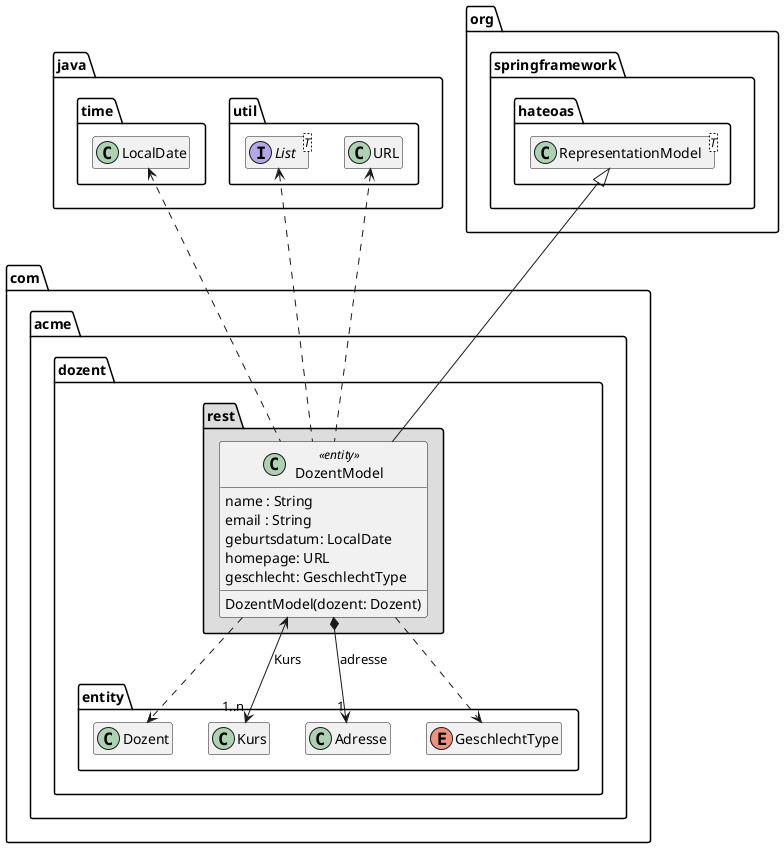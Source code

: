 @startuml Dozent

skinparam classAttributeIconSize 0
' skinparam monochrome true

package java {
    package util {
        interface List<T>
        class URL
    }

    package time {
        class LocalDate

        LocalDate .right[hidden].> List
    }
}

package org.springframework.hateoas {
    class RepresentationModel<T>

    URL .right[hidden].> RepresentationModel
}

package com.acme.dozent {
    package entity {
        class Dozent
        class Kurs
        class Adresse
        enum GeschlechtType
    }

    package rest #DDDDDD {
        class DozentModel << entity >> {
            name : String
            email : String
            geburtsdatum: LocalDate
            homepage: URL
            geschlecht: GeschlechtType

            DozentModel(dozent: Dozent)
        }

        DozentModel <--> "1..n" Kurs : Kurs
        DozentModel *--> "1" Adresse : adresse
        DozentModel ..> GeschlechtType
        DozentModel -up-|> RepresentationModel

        DozentModel ..> Dozent

        DozentModel .up.> URL
        DozentModel .up.> LocalDate
        DozentModel .up.> List
    }
}

hide empty members

@enduml

